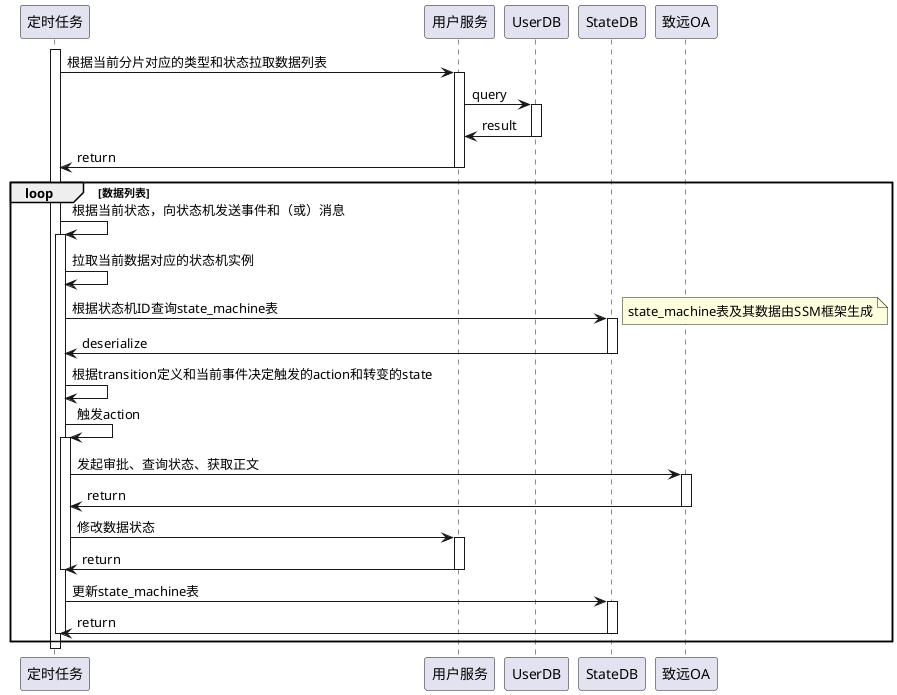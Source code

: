 @startuml architecture

participant c as "定时任务"
participant s as "用户服务"
participant user_db as "UserDB"
participant state_db as "StateDB"
participant oa as "致远OA"

activate c
c -> s: 根据当前分片对应的类型和状态拉取数据列表
activate s

s -> user_db: query
activate user_db

user_db -> s: result
deactivate user_db

s -> c: return
deactivate s

loop 数据列表

    c -> c: 根据当前状态，向状态机发送事件和（或）消息

    activate c
    c -> c: 拉取当前数据对应的状态机实例

    c -> state_db: 根据状态机ID查询state_machine表

    note right: state_machine表及其数据由SSM框架生成

    activate state_db
    state_db -> c: deserialize
    deactivate state_db

    c -> c: 根据transition定义和当前事件决定触发的action和转变的state

    c -> c: 触发action
    activate c
    c -> oa: 发起审批、查询状态、获取正文
    activate oa
    oa -> c: return
    deactivate oa

    c -> s: 修改数据状态
    activate s
    s -> c: return
    deactivate s
    deactivate c

    c -> state_db: 更新state_machine表
    activate state_db
    state_db -> c: return
    deactivate state_db

    deactivate c

end

deactivate c
@enduml